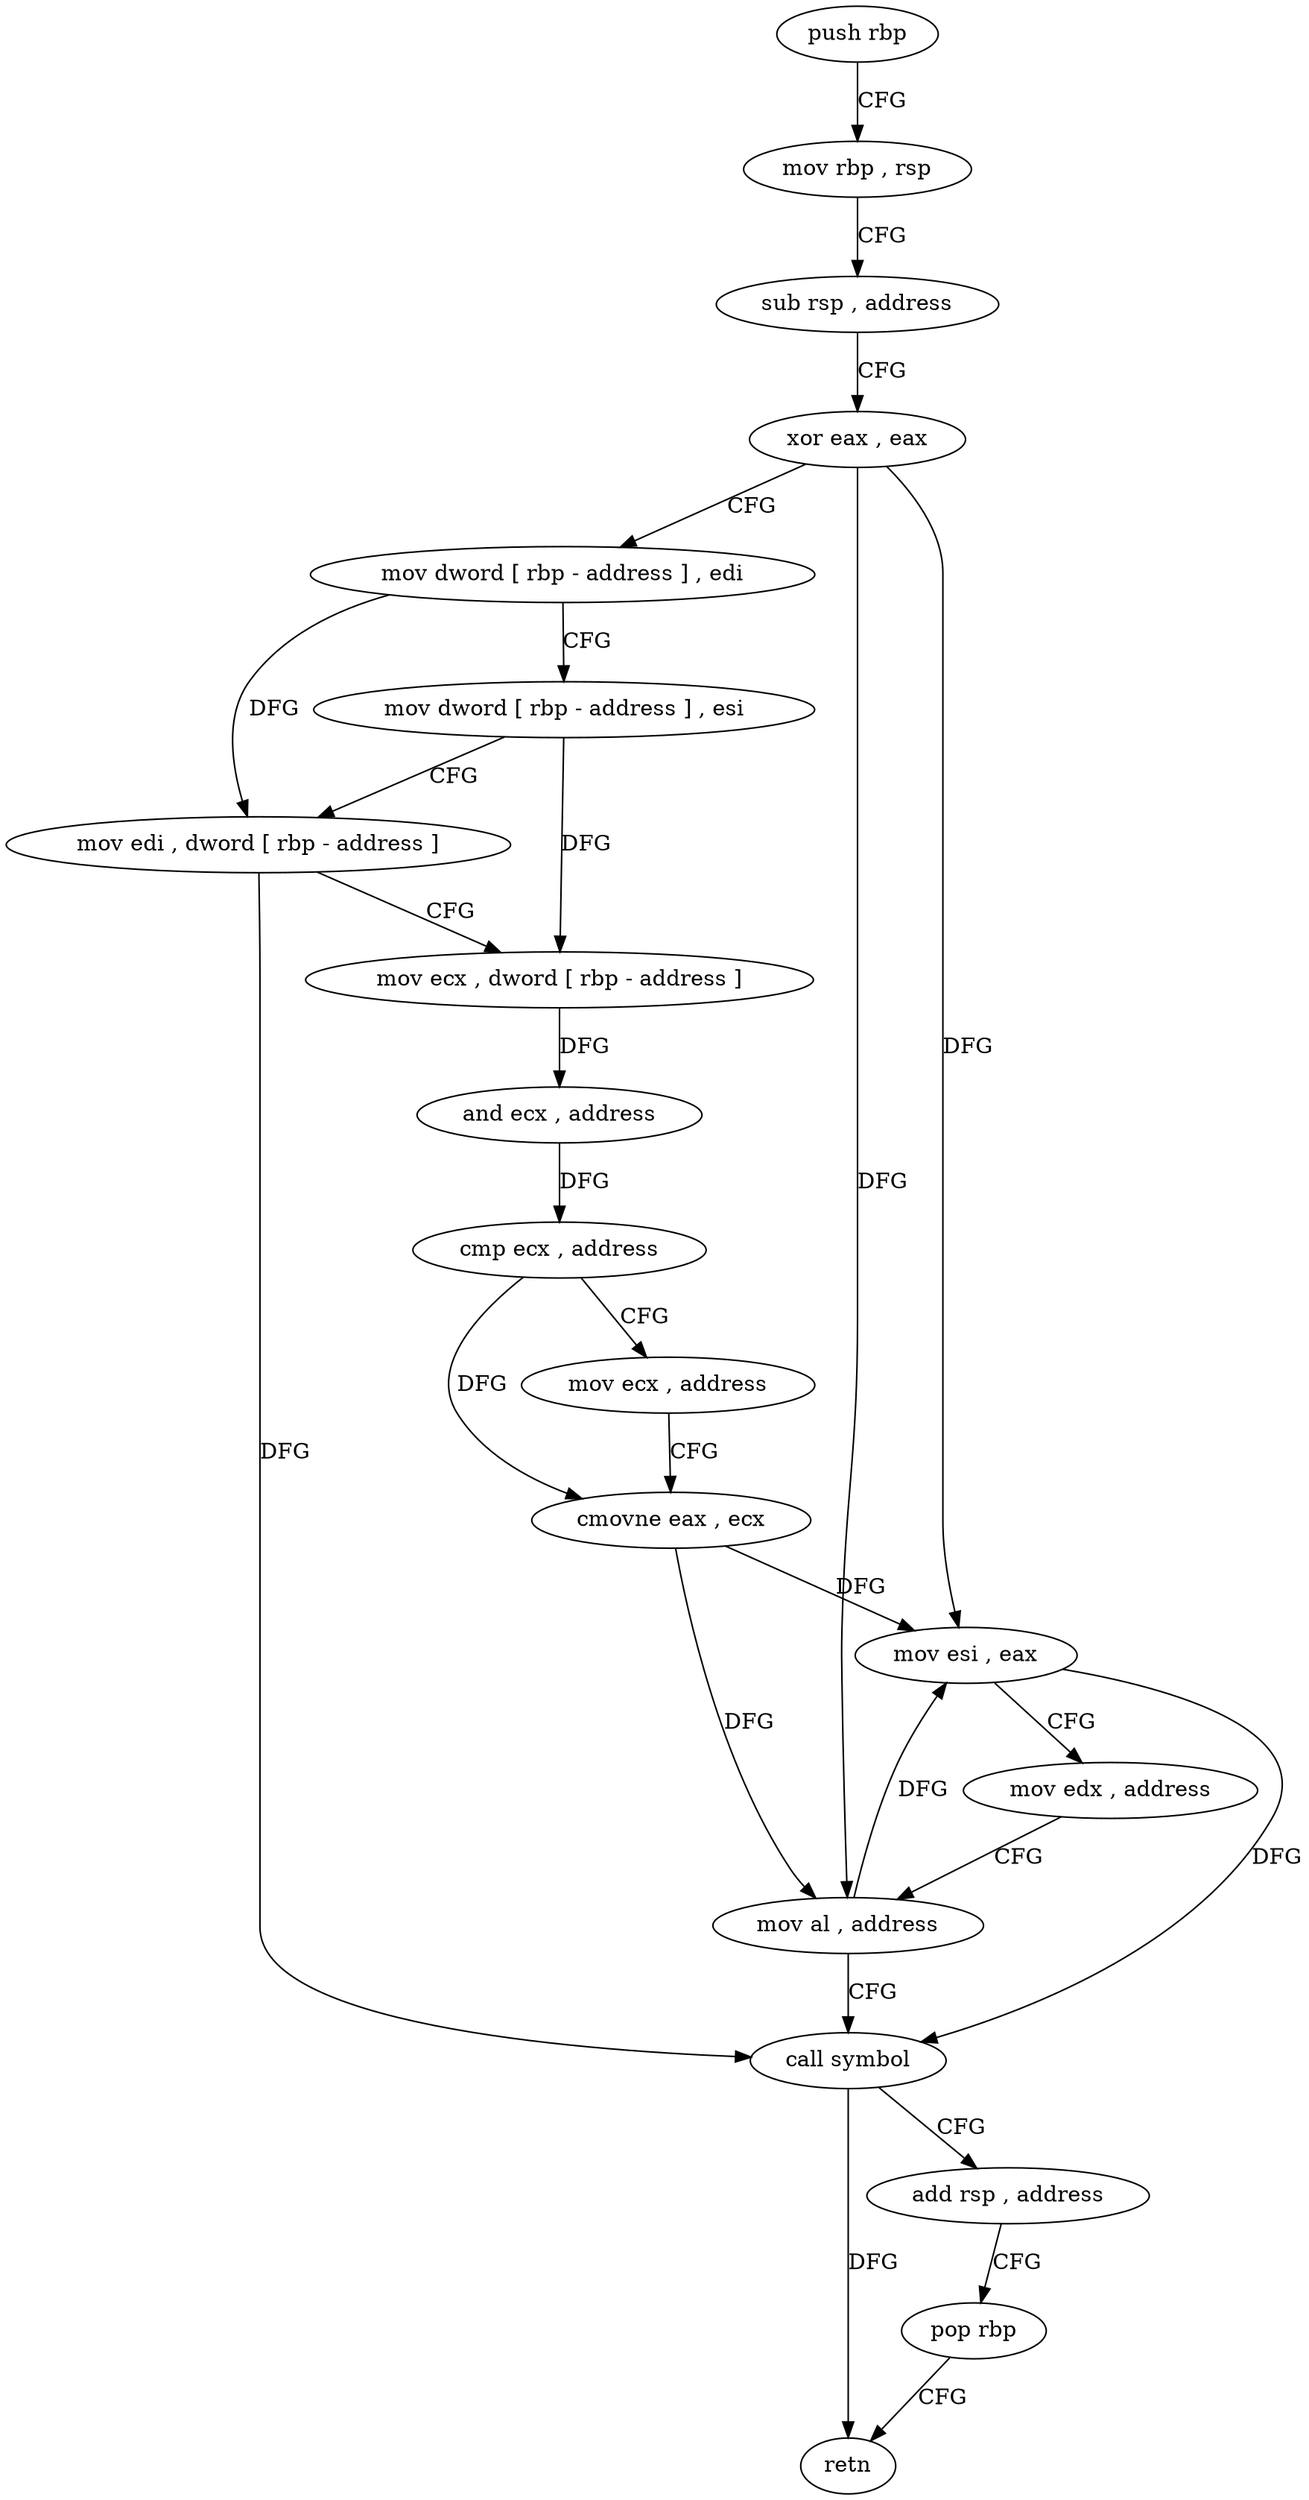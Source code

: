 digraph "func" {
"239072" [label = "push rbp" ]
"239073" [label = "mov rbp , rsp" ]
"239076" [label = "sub rsp , address" ]
"239080" [label = "xor eax , eax" ]
"239082" [label = "mov dword [ rbp - address ] , edi" ]
"239085" [label = "mov dword [ rbp - address ] , esi" ]
"239088" [label = "mov edi , dword [ rbp - address ]" ]
"239091" [label = "mov ecx , dword [ rbp - address ]" ]
"239094" [label = "and ecx , address" ]
"239100" [label = "cmp ecx , address" ]
"239103" [label = "mov ecx , address" ]
"239108" [label = "cmovne eax , ecx" ]
"239111" [label = "mov esi , eax" ]
"239113" [label = "mov edx , address" ]
"239118" [label = "mov al , address" ]
"239120" [label = "call symbol" ]
"239125" [label = "add rsp , address" ]
"239129" [label = "pop rbp" ]
"239130" [label = "retn" ]
"239072" -> "239073" [ label = "CFG" ]
"239073" -> "239076" [ label = "CFG" ]
"239076" -> "239080" [ label = "CFG" ]
"239080" -> "239082" [ label = "CFG" ]
"239080" -> "239111" [ label = "DFG" ]
"239080" -> "239118" [ label = "DFG" ]
"239082" -> "239085" [ label = "CFG" ]
"239082" -> "239088" [ label = "DFG" ]
"239085" -> "239088" [ label = "CFG" ]
"239085" -> "239091" [ label = "DFG" ]
"239088" -> "239091" [ label = "CFG" ]
"239088" -> "239120" [ label = "DFG" ]
"239091" -> "239094" [ label = "DFG" ]
"239094" -> "239100" [ label = "DFG" ]
"239100" -> "239103" [ label = "CFG" ]
"239100" -> "239108" [ label = "DFG" ]
"239103" -> "239108" [ label = "CFG" ]
"239108" -> "239111" [ label = "DFG" ]
"239108" -> "239118" [ label = "DFG" ]
"239111" -> "239113" [ label = "CFG" ]
"239111" -> "239120" [ label = "DFG" ]
"239113" -> "239118" [ label = "CFG" ]
"239118" -> "239120" [ label = "CFG" ]
"239118" -> "239111" [ label = "DFG" ]
"239120" -> "239125" [ label = "CFG" ]
"239120" -> "239130" [ label = "DFG" ]
"239125" -> "239129" [ label = "CFG" ]
"239129" -> "239130" [ label = "CFG" ]
}
